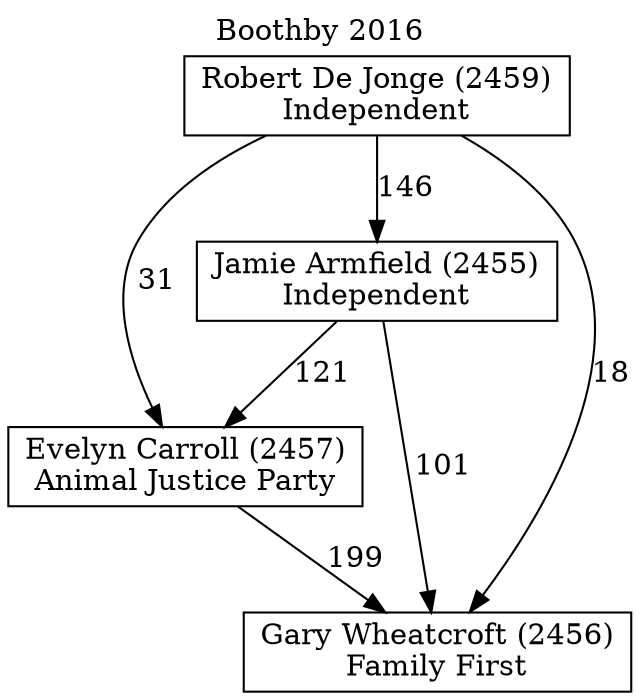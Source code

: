 // House preference flow
digraph "Gary Wheatcroft (2456)_Boothby_2016" {
	graph [label="Boothby 2016" labelloc=t mclimit=10]
	node [shape=box]
	"Evelyn Carroll (2457)" [label="Evelyn Carroll (2457)
Animal Justice Party"]
	"Jamie Armfield (2455)" [label="Jamie Armfield (2455)
Independent"]
	"Robert De Jonge (2459)" [label="Robert De Jonge (2459)
Independent"]
	"Gary Wheatcroft (2456)" [label="Gary Wheatcroft (2456)
Family First"]
	"Robert De Jonge (2459)" -> "Jamie Armfield (2455)" [label=146]
	"Jamie Armfield (2455)" -> "Gary Wheatcroft (2456)" [label=101]
	"Robert De Jonge (2459)" -> "Gary Wheatcroft (2456)" [label=18]
	"Jamie Armfield (2455)" -> "Evelyn Carroll (2457)" [label=121]
	"Evelyn Carroll (2457)" -> "Gary Wheatcroft (2456)" [label=199]
	"Robert De Jonge (2459)" -> "Evelyn Carroll (2457)" [label=31]
}
